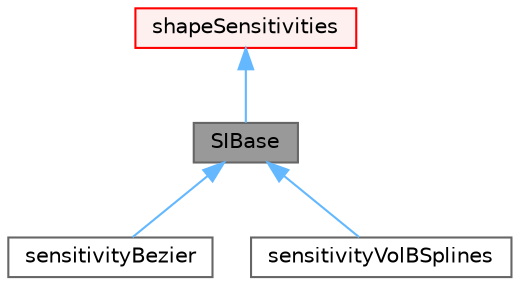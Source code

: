 digraph "SIBase"
{
 // LATEX_PDF_SIZE
  bgcolor="transparent";
  edge [fontname=Helvetica,fontsize=10,labelfontname=Helvetica,labelfontsize=10];
  node [fontname=Helvetica,fontsize=10,shape=box,height=0.2,width=0.4];
  Node1 [id="Node000001",label="SIBase",height=0.2,width=0.4,color="gray40", fillcolor="grey60", style="filled", fontcolor="black",tooltip="Base class for Surface Integral-based sensitivity derivatives."];
  Node2 -> Node1 [id="edge1_Node000001_Node000002",dir="back",color="steelblue1",style="solid",tooltip=" "];
  Node2 [id="Node000002",label="shapeSensitivities",height=0.2,width=0.4,color="red", fillcolor="#FFF0F0", style="filled",URL="$classFoam_1_1incompressible_1_1shapeSensitivities.html",tooltip=" "];
  Node1 -> Node6 [id="edge2_Node000001_Node000006",dir="back",color="steelblue1",style="solid",tooltip=" "];
  Node6 [id="Node000006",label="sensitivityBezier",height=0.2,width=0.4,color="gray40", fillcolor="white", style="filled",URL="$classFoam_1_1incompressible_1_1sensitivityBezier.html",tooltip="Calculation of adjoint based sensitivities for Bezier control points."];
  Node1 -> Node7 [id="edge3_Node000001_Node000007",dir="back",color="steelblue1",style="solid",tooltip=" "];
  Node7 [id="Node000007",label="sensitivityVolBSplines",height=0.2,width=0.4,color="gray40", fillcolor="white", style="filled",URL="$classFoam_1_1incompressible_1_1sensitivityVolBSplines.html",tooltip="Calculation of adjoint based sensitivities at vol B-Splines control points using the SI or e-SI appro..."];
}
